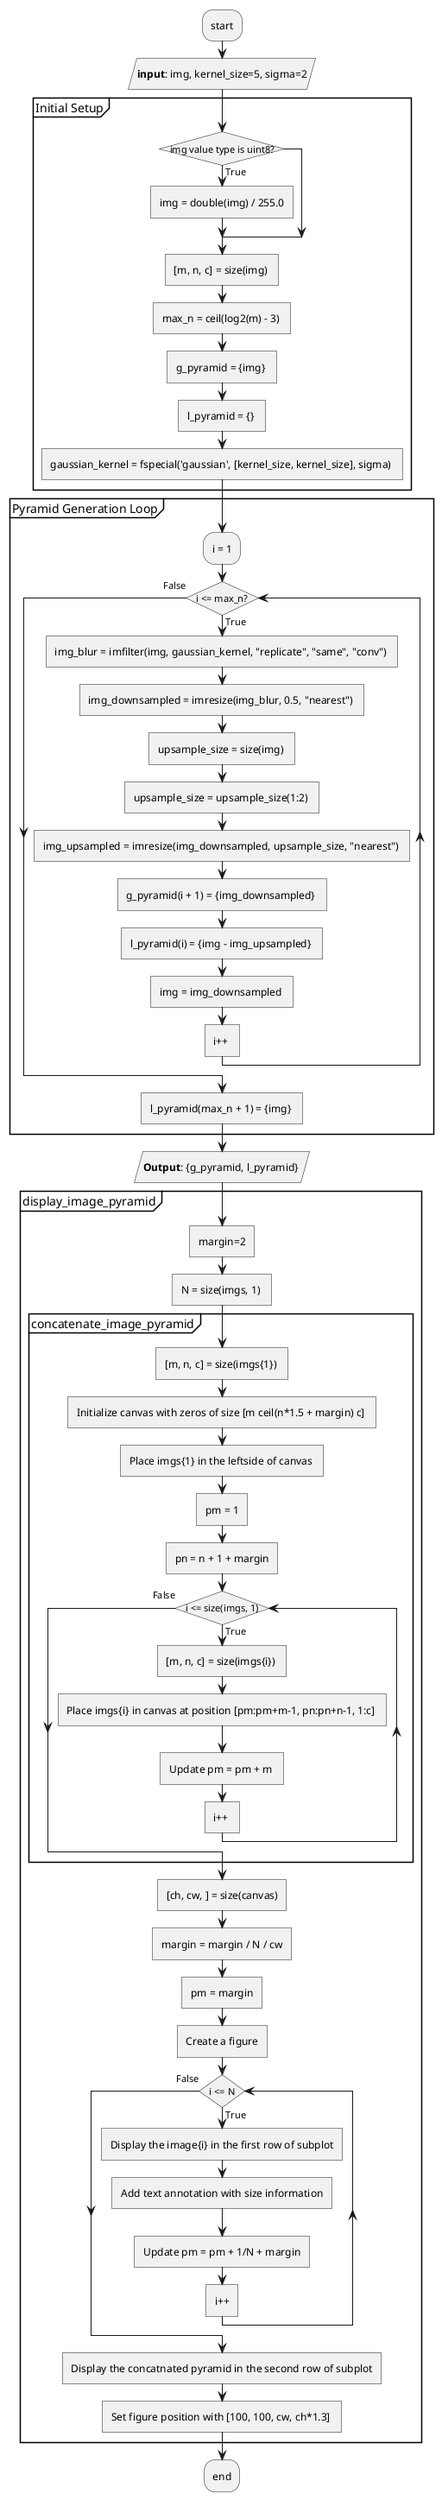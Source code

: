 @startuml GeneratePyramids
skinparam conditionStyle InsideDiamond
skinparam ConditionEndStyle hline

:start;
:**input**: img, kernel_size=5, sigma=2/

partition Initial Setup {
    if (img value type is uint8?) then (True)
        :img = double(img) / 255.0]
    endif
    :[m, n, c] = size(img) ]
    :max_n = ceil(log2(m) - 3) ]
    :g_pyramid = {img} ]
    :l_pyramid = {} ]
    :gaussian_kernel = fspecial('gaussian', [kernel_size, kernel_size], sigma) ]
}

partition Pyramid Generation Loop {
    :i = 1;
    while (i <= max_n?) is (True)
        :img_blur = imfilter(img, gaussian_kernel, "replicate", "same", "conv") ]
        :img_downsampled = imresize(img_blur, 0.5, "nearest") ]
        :upsample_size = size(img) ]
        :upsample_size = upsample_size(1:2) ]
        :img_upsampled = imresize(img_downsampled, upsample_size, "nearest") ]
        :g_pyramid(i + 1) = {img_downsampled} ]
        :l_pyramid(i) = {img - img_upsampled} ]
        :img = img_downsampled ]
        :i++ ]
    endwhile (False)
    :l_pyramid(max_n + 1) = {img} ]
}
:**Output**: {g_pyramid, l_pyramid} /


partition display_image_pyramid {

    :margin=2]
    :N = size(imgs, 1) ]
    partition concatenate_image_pyramid {
        :[m, n, c] = size(imgs{1}) ]
        :Initialize canvas with zeros of size [m ceil(n*1.5 + margin) c] ]
        :Place imgs{1} in the leftside of canvas ]
        
        :pm = 1]
        :pn = n + 1 + margin]
        while (i <= size(imgs, 1)) is (True)
            :[m, n, c] = size(imgs{i}) ]
            :Place imgs{i} in canvas at position [pm:pm+m-1, pn:pn+n-1, 1:c] ]
            :Update pm = pm + m ]
            :i++ ]
        endwhile (False)
    }
    :[ch, cw, ~] = size(canvas)]
    :margin = margin / N / cw]
    :pm = margin]
    :Create a figure]
    while (i <= N) is (True)
        :Display the image{i} in the first row of subplot]
        :Add text annotation with size information]
        :Update pm = pm + 1/N + margin]
        :i++]
    endwhile (False)
    :Display the concatnated pyramid in the second row of subplot]
    :Set figure position with [100, 100, cw, ch*1.3] ]

}
 :end;
@enduml

